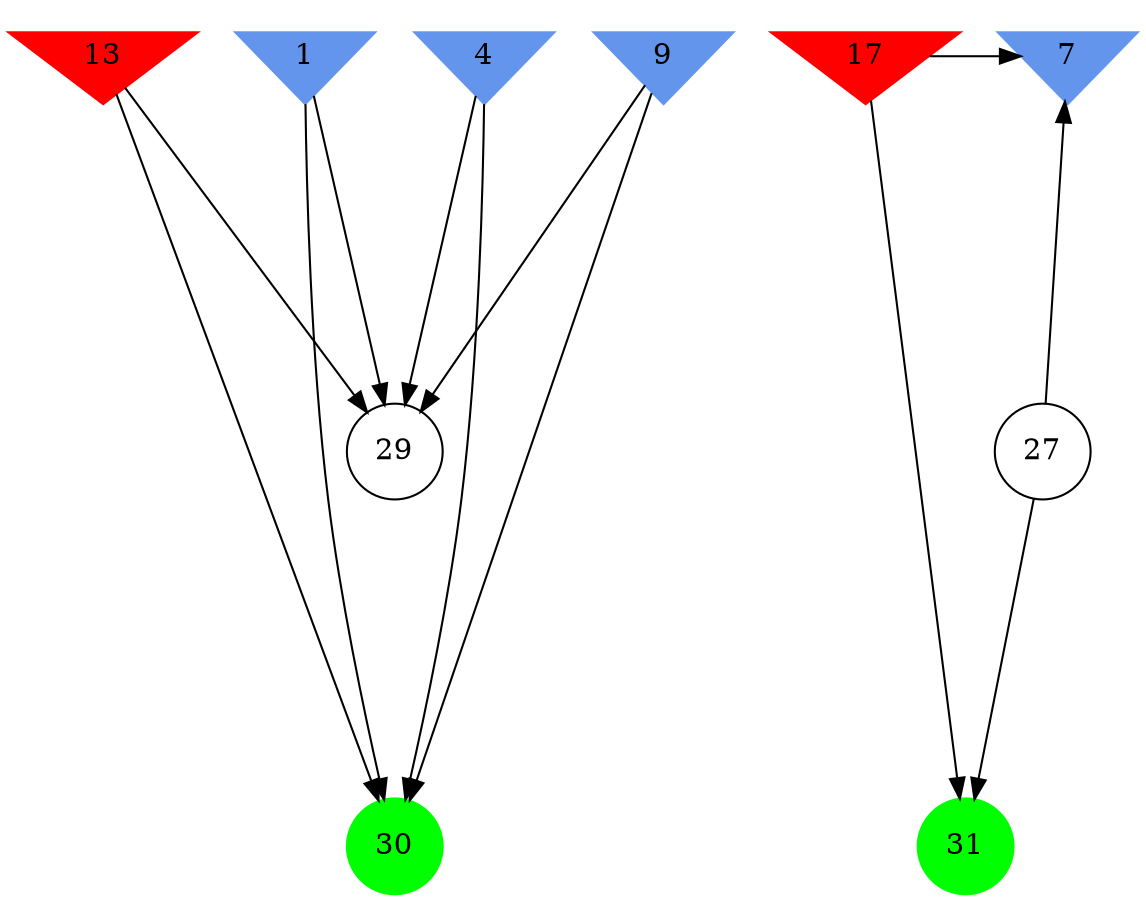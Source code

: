 digraph brain {
	ranksep=2.0;
	1 [shape=invtriangle,style=filled,color=cornflowerblue];
	4 [shape=invtriangle,style=filled,color=cornflowerblue];
	7 [shape=invtriangle,style=filled,color=cornflowerblue];
	9 [shape=invtriangle,style=filled,color=cornflowerblue];
	13 [shape=invtriangle,style=filled,color=red];
	17 [shape=invtriangle,style=filled,color=red];
	27 [shape=circle,color=black];
	29 [shape=circle,color=black];
	30 [shape=circle,style=filled,color=green];
	31 [shape=circle,style=filled,color=green];
	17	->	31;
	17	->	7;
	27	->	31;
	27	->	7;
	13	->	29;
	13	->	30;
	1	->	29;
	1	->	30;
	4	->	29;
	4	->	30;
	9	->	29;
	9	->	30;
	{ rank=same; 1; 4; 7; 9; 13; 17; }
	{ rank=same; 27; 29; }
	{ rank=same; 30; 31; }
}
